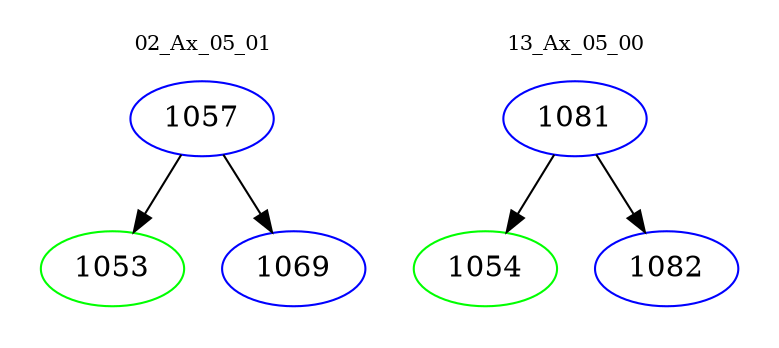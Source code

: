 digraph{
subgraph cluster_0 {
color = white
label = "02_Ax_05_01";
fontsize=10;
T0_1057 [label="1057", color="blue"]
T0_1057 -> T0_1053 [color="black"]
T0_1053 [label="1053", color="green"]
T0_1057 -> T0_1069 [color="black"]
T0_1069 [label="1069", color="blue"]
}
subgraph cluster_1 {
color = white
label = "13_Ax_05_00";
fontsize=10;
T1_1081 [label="1081", color="blue"]
T1_1081 -> T1_1054 [color="black"]
T1_1054 [label="1054", color="green"]
T1_1081 -> T1_1082 [color="black"]
T1_1082 [label="1082", color="blue"]
}
}
